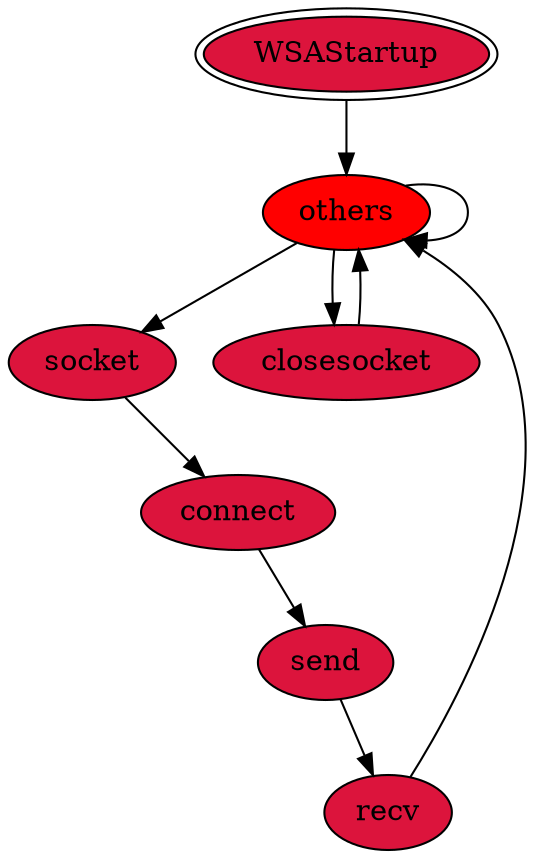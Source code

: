 digraph "./REPORTS/6036/API_PER_CATEGORY/socket_recv.exe_4588_Windows Sockets (Winsock)_API_per_Category_Transition_Matrix" {
	WSAStartup [label=WSAStartup fillcolor=crimson peripheries=2 style=filled]
	others [label=others fillcolor=red style=filled]
	WSAStartup -> others [label=""]
	others -> others [label=""]
	socket [label=socket fillcolor=crimson style=filled]
	others -> socket [label=""]
	closesocket [label=closesocket fillcolor=crimson style=filled]
	others -> closesocket [label=""]
	connect [label=connect fillcolor=crimson style=filled]
	socket -> connect [label=""]
	send [label=send fillcolor=crimson style=filled]
	connect -> send [label=""]
	recv [label=recv fillcolor=crimson style=filled]
	send -> recv [label=""]
	recv -> others [label=""]
	closesocket -> others [label=""]
}
